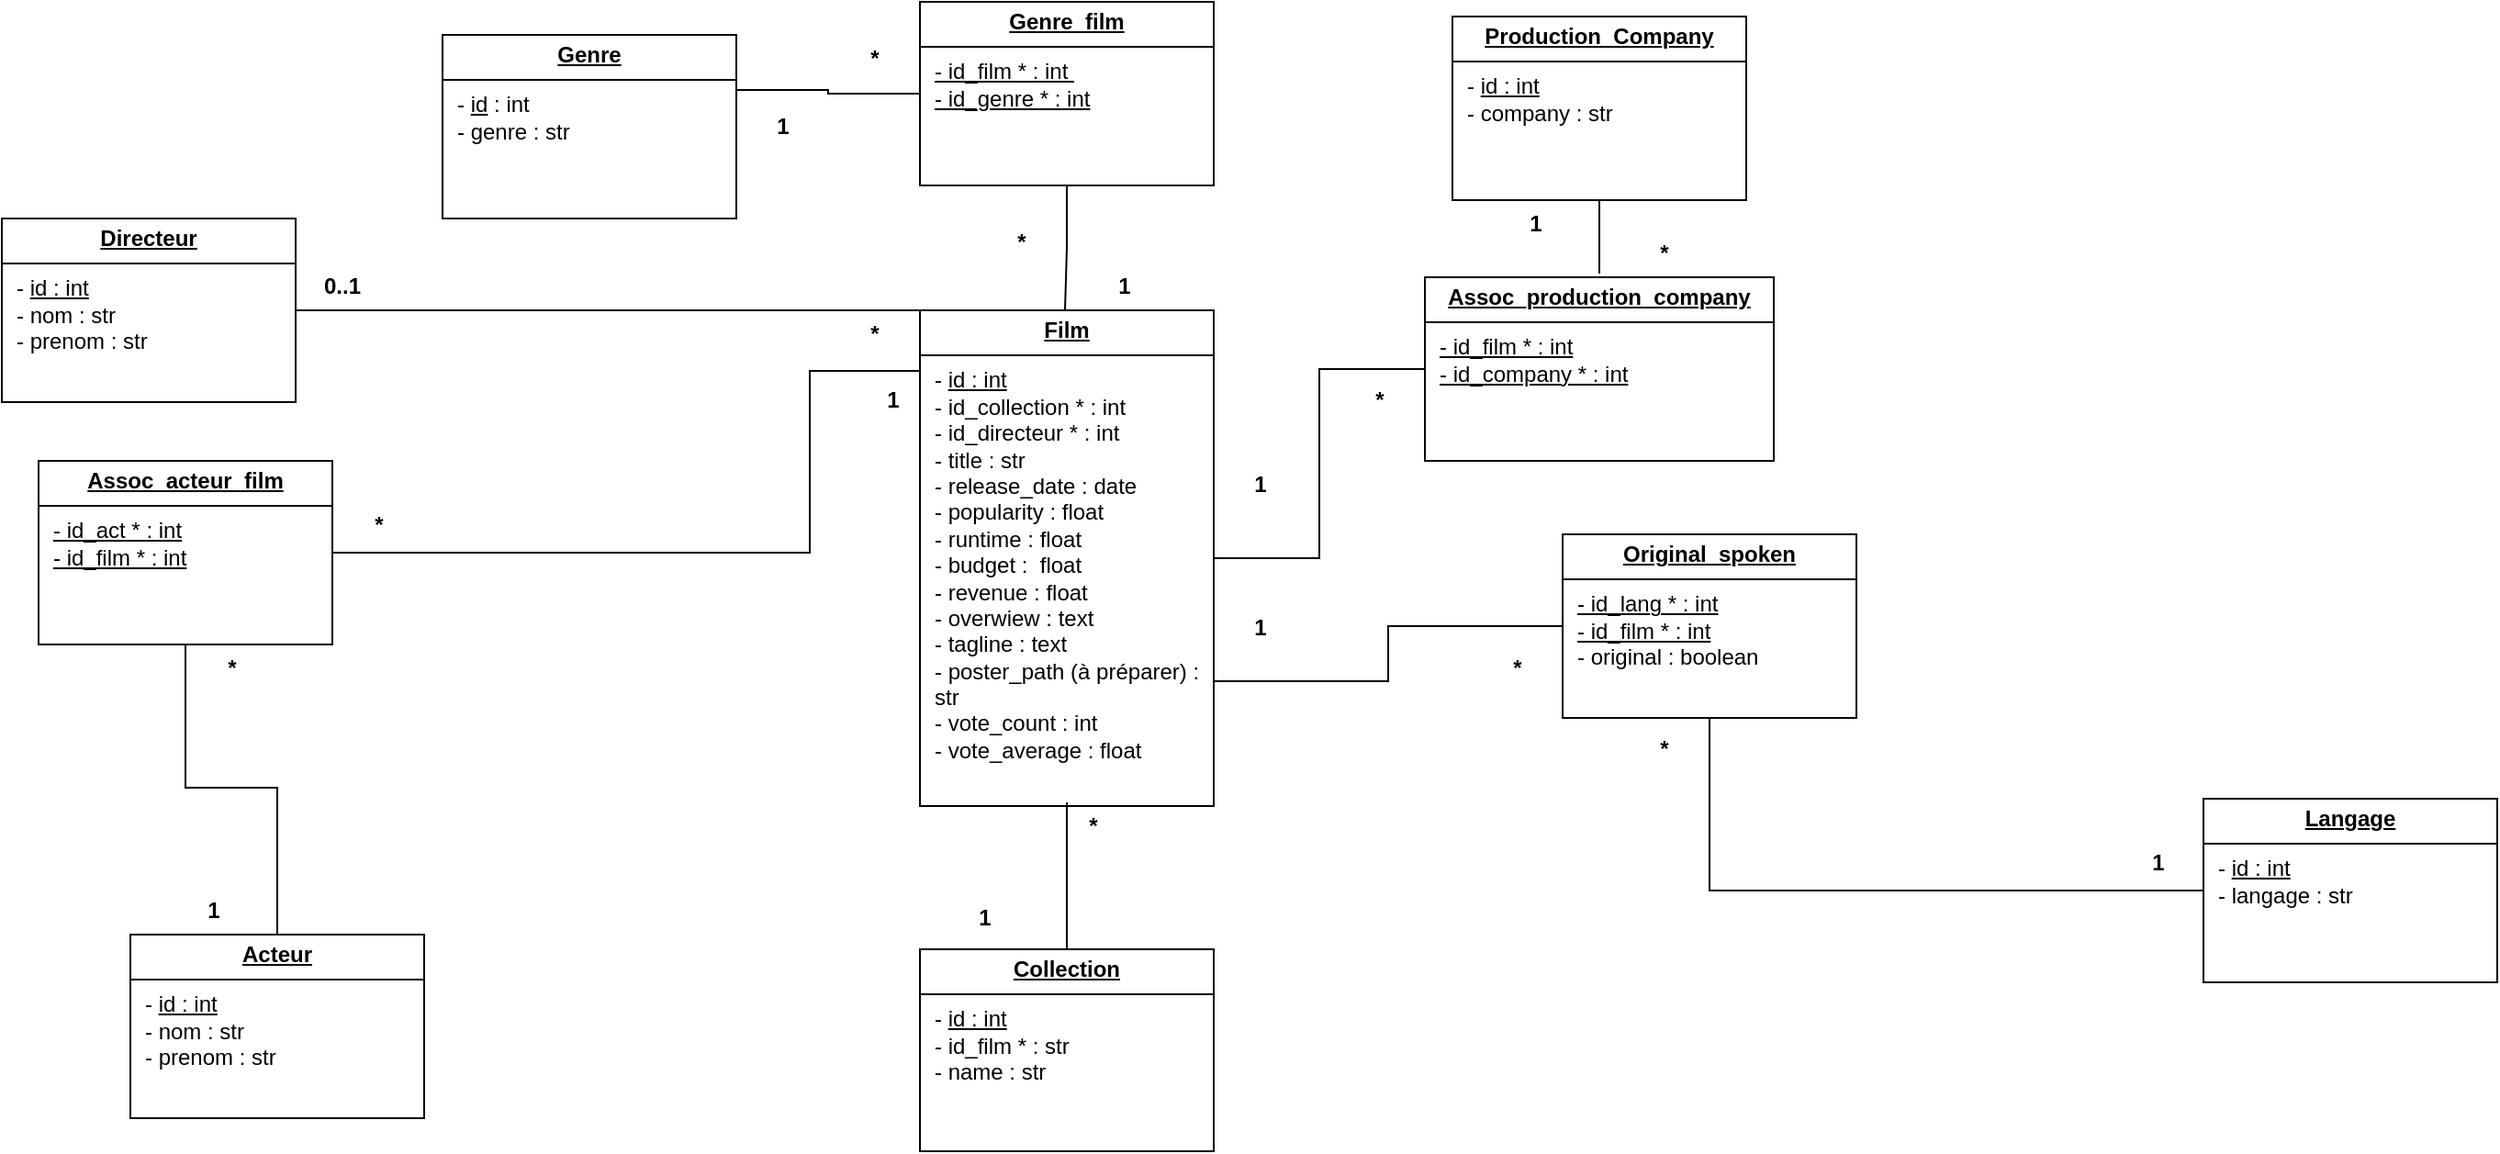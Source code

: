 <mxfile>
    <diagram name="Troisieme_version" id="YauvPk-F1fpuxmVFumh4">
        <mxGraphModel dx="2845" dy="507" grid="1" gridSize="10" guides="1" tooltips="1" connect="1" arrows="1" fold="1" page="1" pageScale="1" pageWidth="827" pageHeight="1169" math="0" shadow="0">
            <root>
                <mxCell id="2UzMBbFxG-jk5nLvKuJf-0"/>
                <mxCell id="2UzMBbFxG-jk5nLvKuJf-1" parent="2UzMBbFxG-jk5nLvKuJf-0"/>
                <mxCell id="2UzMBbFxG-jk5nLvKuJf-2" value="&lt;p style=&quot;margin:0px;margin-top:4px;text-align:center;text-decoration:underline;&quot;&gt;&lt;b&gt;Film&lt;/b&gt;&lt;/p&gt;&lt;hr size=&quot;1&quot; style=&quot;border-style:solid;&quot;&gt;&lt;p style=&quot;margin:0px;margin-left:8px;&quot;&gt;- &lt;u&gt;id : int&lt;/u&gt;&lt;/p&gt;&lt;p style=&quot;margin:0px;margin-left:8px;&quot;&gt;- id_collection * : int&lt;/p&gt;&lt;p style=&quot;margin:0px;margin-left:8px;&quot;&gt;- id_directeur * : int&lt;/p&gt;&lt;p style=&quot;margin:0px;margin-left:8px;&quot;&gt;- title : str&lt;/p&gt;&lt;p style=&quot;margin:0px;margin-left:8px;&quot;&gt;- release_date : date&lt;/p&gt;&lt;p style=&quot;margin:0px;margin-left:8px;&quot;&gt;- popularity : float&lt;/p&gt;&lt;p style=&quot;margin:0px;margin-left:8px;&quot;&gt;- runtime : float&lt;/p&gt;&lt;p style=&quot;margin:0px;margin-left:8px;&quot;&gt;- budget :&amp;nbsp; float&lt;/p&gt;&lt;p style=&quot;margin:0px;margin-left:8px;&quot;&gt;- revenue : float&lt;/p&gt;&lt;p style=&quot;margin: 0px 0px 0px 8px;&quot;&gt;- overwiew : text&lt;/p&gt;&lt;p style=&quot;margin: 0px 0px 0px 8px;&quot;&gt;- tagline : text&lt;/p&gt;&lt;p style=&quot;margin: 0px 0px 0px 8px;&quot;&gt;- poster_path (à préparer) : str&lt;/p&gt;&lt;p style=&quot;margin: 0px 0px 0px 8px;&quot;&gt;- vote_count : int&lt;/p&gt;&lt;p style=&quot;margin: 0px 0px 0px 8px;&quot;&gt;- vote_average : float&lt;/p&gt;" style="verticalAlign=top;align=left;overflow=fill;html=1;whiteSpace=wrap;" parent="2UzMBbFxG-jk5nLvKuJf-1" vertex="1">
                    <mxGeometry x="310" y="200" width="160" height="270" as="geometry"/>
                </mxCell>
                <mxCell id="2UzMBbFxG-jk5nLvKuJf-3" value="&lt;p style=&quot;margin:0px;margin-top:4px;text-align:center;text-decoration:underline;&quot;&gt;&lt;b&gt;Genre&lt;/b&gt;&lt;/p&gt;&lt;hr size=&quot;1&quot; style=&quot;border-style:solid;&quot;&gt;&lt;p style=&quot;margin:0px;margin-left:8px;&quot;&gt;- &lt;u&gt;id&lt;/u&gt; : int&lt;/p&gt;&lt;p style=&quot;margin:0px;margin-left:8px;&quot;&gt;- genre : str&lt;/p&gt;" style="verticalAlign=top;align=left;overflow=fill;html=1;whiteSpace=wrap;" parent="2UzMBbFxG-jk5nLvKuJf-1" vertex="1">
                    <mxGeometry x="50" y="50" width="160" height="100" as="geometry"/>
                </mxCell>
                <mxCell id="2UzMBbFxG-jk5nLvKuJf-4" value="&lt;p style=&quot;margin:0px;margin-top:4px;text-align:center;text-decoration:underline;&quot;&gt;&lt;b&gt;Genre_film&lt;/b&gt;&lt;/p&gt;&lt;hr size=&quot;1&quot; style=&quot;border-style:solid;&quot;&gt;&lt;p style=&quot;margin:0px;margin-left:8px;&quot;&gt;&lt;span style=&quot;background-color: initial;&quot;&gt;&lt;u&gt;- id_film * : int&amp;nbsp;&lt;/u&gt;&lt;/span&gt;&lt;/p&gt;&lt;p style=&quot;margin:0px;margin-left:8px;&quot;&gt;&lt;u&gt;- id_genre * : int&lt;/u&gt;&lt;/p&gt;&lt;p style=&quot;margin:0px;margin-left:8px;&quot;&gt;&lt;br&gt;&lt;/p&gt;&lt;p style=&quot;margin:0px;margin-left:8px;&quot;&gt;&lt;br&gt;&lt;/p&gt;&lt;p style=&quot;margin:0px;margin-left:8px;&quot;&gt;&lt;br&gt;&lt;/p&gt;&lt;p style=&quot;margin:0px;margin-left:8px;&quot;&gt;Traitement à faire sous python pour la colonne genre (| en séparateur)&lt;/p&gt;" style="verticalAlign=top;align=left;overflow=fill;html=1;whiteSpace=wrap;" parent="2UzMBbFxG-jk5nLvKuJf-1" vertex="1">
                    <mxGeometry x="310" y="32" width="160" height="100" as="geometry"/>
                </mxCell>
                <mxCell id="2UzMBbFxG-jk5nLvKuJf-5" style="edgeStyle=orthogonalEdgeStyle;rounded=0;orthogonalLoop=1;jettySize=auto;html=1;endArrow=none;endFill=0;exitX=0;exitY=0.5;exitDx=0;exitDy=0;" parent="2UzMBbFxG-jk5nLvKuJf-1" source="2UzMBbFxG-jk5nLvKuJf-6" target="2UzMBbFxG-jk5nLvKuJf-7" edge="1">
                    <mxGeometry relative="1" as="geometry">
                        <mxPoint x="920" y="430" as="sourcePoint"/>
                    </mxGeometry>
                </mxCell>
                <mxCell id="2UzMBbFxG-jk5nLvKuJf-6" value="&lt;p style=&quot;margin:0px;margin-top:4px;text-align:center;text-decoration:underline;&quot;&gt;&lt;b&gt;Langage&lt;/b&gt;&lt;/p&gt;&lt;hr size=&quot;1&quot; style=&quot;border-style:solid;&quot;&gt;&lt;p style=&quot;margin:0px;margin-left:8px;&quot;&gt;- &lt;u&gt;id : int&lt;/u&gt;&lt;/p&gt;&lt;p style=&quot;margin:0px;margin-left:8px;&quot;&gt;- langage : str&lt;/p&gt;" style="verticalAlign=top;align=left;overflow=fill;html=1;whiteSpace=wrap;" parent="2UzMBbFxG-jk5nLvKuJf-1" vertex="1">
                    <mxGeometry x="1009" y="466" width="160" height="100" as="geometry"/>
                </mxCell>
                <mxCell id="2UzMBbFxG-jk5nLvKuJf-7" value="&lt;p style=&quot;margin:0px;margin-top:4px;text-align:center;text-decoration:underline;&quot;&gt;&lt;b&gt;Original_spoken&lt;/b&gt;&lt;/p&gt;&lt;hr size=&quot;1&quot; style=&quot;border-style:solid;&quot;&gt;&lt;p style=&quot;margin:0px;margin-left:8px;&quot;&gt;&lt;span style=&quot;background-color: initial;&quot;&gt;&lt;u&gt;- id_lang * : int&lt;/u&gt;&lt;/span&gt;&lt;/p&gt;&lt;p style=&quot;margin:0px;margin-left:8px;&quot;&gt;&lt;u&gt;- id_film * : int&lt;/u&gt;&lt;/p&gt;&lt;p style=&quot;margin:0px;margin-left:8px;&quot;&gt;- original : boolean&lt;/p&gt;&lt;p style=&quot;margin:0px;margin-left:8px;&quot;&gt;&lt;br&gt;&lt;/p&gt;&lt;p style=&quot;margin:0px;margin-left:8px;&quot;&gt;&lt;br&gt;&lt;/p&gt;&lt;p style=&quot;margin:0px;margin-left:8px;&quot;&gt;traitement à gérer sous python (original_langage et spoken_langage)&lt;/p&gt;" style="verticalAlign=top;align=left;overflow=fill;html=1;whiteSpace=wrap;" parent="2UzMBbFxG-jk5nLvKuJf-1" vertex="1">
                    <mxGeometry x="660" y="322" width="160" height="100" as="geometry"/>
                </mxCell>
                <mxCell id="2UzMBbFxG-jk5nLvKuJf-9" value="1" style="text;align=center;fontStyle=1;verticalAlign=middle;spacingLeft=3;spacingRight=3;strokeColor=none;rotatable=0;points=[[0,0.5],[1,0.5]];portConstraint=eastwest;html=1;" parent="2UzMBbFxG-jk5nLvKuJf-1" vertex="1">
                    <mxGeometry x="959" y="488" width="50" height="26" as="geometry"/>
                </mxCell>
                <mxCell id="2UzMBbFxG-jk5nLvKuJf-10" value="*" style="text;align=center;fontStyle=1;verticalAlign=middle;spacingLeft=3;spacingRight=3;strokeColor=none;rotatable=0;points=[[0,0.5],[1,0.5]];portConstraint=eastwest;html=1;" parent="2UzMBbFxG-jk5nLvKuJf-1" vertex="1">
                    <mxGeometry x="610" y="382" width="50" height="26" as="geometry"/>
                </mxCell>
                <mxCell id="2UzMBbFxG-jk5nLvKuJf-11" style="edgeStyle=orthogonalEdgeStyle;rounded=0;orthogonalLoop=1;jettySize=auto;html=1;exitX=1;exitY=0.748;exitDx=0;exitDy=0;endArrow=none;endFill=0;exitPerimeter=0;" parent="2UzMBbFxG-jk5nLvKuJf-1" source="2UzMBbFxG-jk5nLvKuJf-2" target="2UzMBbFxG-jk5nLvKuJf-7" edge="1">
                    <mxGeometry relative="1" as="geometry">
                        <mxPoint x="210" y="450" as="sourcePoint"/>
                        <mxPoint x="320" y="450" as="targetPoint"/>
                    </mxGeometry>
                </mxCell>
                <mxCell id="2UzMBbFxG-jk5nLvKuJf-13" value="1" style="text;align=center;fontStyle=1;verticalAlign=middle;spacingLeft=3;spacingRight=3;strokeColor=none;rotatable=0;points=[[0,0.5],[1,0.5]];portConstraint=eastwest;html=1;" parent="2UzMBbFxG-jk5nLvKuJf-1" vertex="1">
                    <mxGeometry x="714" y="176" width="50" height="26" as="geometry"/>
                </mxCell>
                <mxCell id="2UzMBbFxG-jk5nLvKuJf-14" style="edgeStyle=orthogonalEdgeStyle;rounded=0;orthogonalLoop=1;jettySize=auto;html=1;exitX=0.5;exitY=1;exitDx=0;exitDy=0;endArrow=none;endFill=0;" parent="2UzMBbFxG-jk5nLvKuJf-1" source="2UzMBbFxG-jk5nLvKuJf-4" edge="1">
                    <mxGeometry relative="1" as="geometry">
                        <mxPoint x="389" y="170" as="sourcePoint"/>
                        <mxPoint x="389" y="200" as="targetPoint"/>
                    </mxGeometry>
                </mxCell>
                <mxCell id="2UzMBbFxG-jk5nLvKuJf-15" value="1" style="text;align=center;fontStyle=1;verticalAlign=middle;spacingLeft=3;spacingRight=3;strokeColor=none;rotatable=0;points=[[0,0.5],[1,0.5]];portConstraint=eastwest;html=1;" parent="2UzMBbFxG-jk5nLvKuJf-1" vertex="1">
                    <mxGeometry x="396" y="174" width="50" height="26" as="geometry"/>
                </mxCell>
                <mxCell id="2UzMBbFxG-jk5nLvKuJf-16" value="*" style="text;align=center;fontStyle=1;verticalAlign=middle;spacingLeft=3;spacingRight=3;strokeColor=none;rotatable=0;points=[[0,0.5],[1,0.5]];portConstraint=eastwest;html=1;" parent="2UzMBbFxG-jk5nLvKuJf-1" vertex="1">
                    <mxGeometry x="340" y="150" width="50" height="26" as="geometry"/>
                </mxCell>
                <mxCell id="2UzMBbFxG-jk5nLvKuJf-17" style="edgeStyle=orthogonalEdgeStyle;rounded=0;orthogonalLoop=1;jettySize=auto;html=1;exitX=1;exitY=0.5;exitDx=0;exitDy=0;endArrow=none;endFill=0;entryX=0;entryY=0.5;entryDx=0;entryDy=0;" parent="2UzMBbFxG-jk5nLvKuJf-1" source="2UzMBbFxG-jk5nLvKuJf-3" target="2UzMBbFxG-jk5nLvKuJf-4" edge="1">
                    <mxGeometry relative="1" as="geometry">
                        <mxPoint x="400" y="160" as="sourcePoint"/>
                        <mxPoint x="399" y="240" as="targetPoint"/>
                        <Array as="points">
                            <mxPoint x="210" y="80"/>
                            <mxPoint x="260" y="80"/>
                            <mxPoint x="260" y="82"/>
                        </Array>
                    </mxGeometry>
                </mxCell>
                <mxCell id="2UzMBbFxG-jk5nLvKuJf-18" value="*" style="text;align=center;fontStyle=1;verticalAlign=middle;spacingLeft=3;spacingRight=3;strokeColor=none;rotatable=0;points=[[0,0.5],[1,0.5]];portConstraint=eastwest;html=1;" parent="2UzMBbFxG-jk5nLvKuJf-1" vertex="1">
                    <mxGeometry x="260" y="50" width="50" height="26" as="geometry"/>
                </mxCell>
                <mxCell id="2UzMBbFxG-jk5nLvKuJf-19" value="1" style="text;align=center;fontStyle=1;verticalAlign=middle;spacingLeft=3;spacingRight=3;strokeColor=none;rotatable=0;points=[[0,0.5],[1,0.5]];portConstraint=eastwest;html=1;" parent="2UzMBbFxG-jk5nLvKuJf-1" vertex="1">
                    <mxGeometry x="210" y="87" width="50" height="26" as="geometry"/>
                </mxCell>
                <mxCell id="2UzMBbFxG-jk5nLvKuJf-23" value="&lt;p style=&quot;margin:0px;margin-top:4px;text-align:center;text-decoration:underline;&quot;&gt;&lt;b&gt;Production_Company&lt;/b&gt;&lt;/p&gt;&lt;hr size=&quot;1&quot; style=&quot;border-style:solid;&quot;&gt;&lt;p style=&quot;margin:0px;margin-left:8px;&quot;&gt;- &lt;u&gt;id : int&lt;/u&gt;&lt;/p&gt;&lt;p style=&quot;margin:0px;margin-left:8px;&quot;&gt;- company : str&lt;/p&gt;" style="verticalAlign=top;align=left;overflow=fill;html=1;whiteSpace=wrap;" parent="2UzMBbFxG-jk5nLvKuJf-1" vertex="1">
                    <mxGeometry x="600" y="40" width="160" height="100" as="geometry"/>
                </mxCell>
                <mxCell id="2UzMBbFxG-jk5nLvKuJf-24" value="&lt;p style=&quot;margin:0px;margin-top:4px;text-align:center;text-decoration:underline;&quot;&gt;&lt;b&gt;Assoc_production_company&lt;/b&gt;&lt;/p&gt;&lt;hr size=&quot;1&quot; style=&quot;border-style:solid;&quot;&gt;&lt;p style=&quot;margin:0px;margin-left:8px;&quot;&gt;&lt;span style=&quot;background-color: initial;&quot;&gt;&lt;u&gt;- id_film * : int&lt;/u&gt;&lt;/span&gt;&lt;/p&gt;&lt;p style=&quot;margin:0px;margin-left:8px;&quot;&gt;&lt;u&gt;- id_company * : int&lt;/u&gt;&lt;/p&gt;" style="verticalAlign=top;align=left;overflow=fill;html=1;whiteSpace=wrap;" parent="2UzMBbFxG-jk5nLvKuJf-1" vertex="1">
                    <mxGeometry x="585" y="182" width="190" height="100" as="geometry"/>
                </mxCell>
                <mxCell id="2UzMBbFxG-jk5nLvKuJf-25" style="edgeStyle=orthogonalEdgeStyle;rounded=0;orthogonalLoop=1;jettySize=auto;html=1;exitX=0;exitY=0.5;exitDx=0;exitDy=0;endArrow=none;endFill=0;entryX=1;entryY=0.5;entryDx=0;entryDy=0;" parent="2UzMBbFxG-jk5nLvKuJf-1" source="2UzMBbFxG-jk5nLvKuJf-24" target="2UzMBbFxG-jk5nLvKuJf-2" edge="1">
                    <mxGeometry relative="1" as="geometry">
                        <mxPoint x="400" y="160" as="sourcePoint"/>
                        <mxPoint x="399" y="240" as="targetPoint"/>
                    </mxGeometry>
                </mxCell>
                <mxCell id="2UzMBbFxG-jk5nLvKuJf-26" value="1" style="text;align=center;fontStyle=1;verticalAlign=middle;spacingLeft=3;spacingRight=3;strokeColor=none;rotatable=0;points=[[0,0.5],[1,0.5]];portConstraint=eastwest;html=1;" parent="2UzMBbFxG-jk5nLvKuJf-1" vertex="1">
                    <mxGeometry x="470" y="282" width="50" height="26" as="geometry"/>
                </mxCell>
                <mxCell id="2UzMBbFxG-jk5nLvKuJf-27" value="*" style="text;align=center;fontStyle=1;verticalAlign=middle;spacingLeft=3;spacingRight=3;strokeColor=none;rotatable=0;points=[[0,0.5],[1,0.5]];portConstraint=eastwest;html=1;" parent="2UzMBbFxG-jk5nLvKuJf-1" vertex="1">
                    <mxGeometry x="535" y="236" width="50" height="26" as="geometry"/>
                </mxCell>
                <mxCell id="2UzMBbFxG-jk5nLvKuJf-28" style="edgeStyle=orthogonalEdgeStyle;rounded=0;orthogonalLoop=1;jettySize=auto;html=1;exitX=0.5;exitY=1;exitDx=0;exitDy=0;endArrow=none;endFill=0;" parent="2UzMBbFxG-jk5nLvKuJf-1" source="2UzMBbFxG-jk5nLvKuJf-23" edge="1">
                    <mxGeometry relative="1" as="geometry">
                        <mxPoint x="595" y="236" as="sourcePoint"/>
                        <mxPoint x="680" y="180" as="targetPoint"/>
                    </mxGeometry>
                </mxCell>
                <mxCell id="2UzMBbFxG-jk5nLvKuJf-29" value="1" style="text;align=center;fontStyle=1;verticalAlign=middle;spacingLeft=3;spacingRight=3;strokeColor=none;rotatable=0;points=[[0,0.5],[1,0.5]];portConstraint=eastwest;html=1;" parent="2UzMBbFxG-jk5nLvKuJf-1" vertex="1">
                    <mxGeometry x="620" y="136" width="50" height="34" as="geometry"/>
                </mxCell>
                <mxCell id="2UzMBbFxG-jk5nLvKuJf-30" value="*" style="text;align=center;fontStyle=1;verticalAlign=middle;spacingLeft=3;spacingRight=3;strokeColor=none;rotatable=0;points=[[0,0.5],[1,0.5]];portConstraint=eastwest;html=1;" parent="2UzMBbFxG-jk5nLvKuJf-1" vertex="1">
                    <mxGeometry x="690" y="156" width="50" height="26" as="geometry"/>
                </mxCell>
                <mxCell id="2UzMBbFxG-jk5nLvKuJf-38" value="&lt;p style=&quot;margin:0px;margin-top:4px;text-align:center;text-decoration:underline;&quot;&gt;&lt;b&gt;Collection&lt;/b&gt;&lt;/p&gt;&lt;hr size=&quot;1&quot; style=&quot;border-style:solid;&quot;&gt;&lt;p style=&quot;margin:0px;margin-left:8px;&quot;&gt;- &lt;u&gt;id : int&lt;/u&gt;&lt;/p&gt;&lt;p style=&quot;margin:0px;margin-left:8px;&quot;&gt;- id_film * : str&lt;/p&gt;&lt;p style=&quot;margin:0px;margin-left:8px;&quot;&gt;- name : str&lt;/p&gt;&lt;p style=&quot;margin:0px;margin-left:8px;&quot;&gt;&lt;br&gt;&lt;/p&gt;" style="verticalAlign=top;align=left;overflow=fill;html=1;whiteSpace=wrap;" parent="2UzMBbFxG-jk5nLvKuJf-1" vertex="1">
                    <mxGeometry x="310" y="548" width="160" height="110" as="geometry"/>
                </mxCell>
                <mxCell id="2UzMBbFxG-jk5nLvKuJf-43" style="edgeStyle=orthogonalEdgeStyle;rounded=0;orthogonalLoop=1;jettySize=auto;html=1;endArrow=none;endFill=0;exitX=0.5;exitY=1;exitDx=0;exitDy=0;entryX=0.5;entryY=0;entryDx=0;entryDy=0;" parent="2UzMBbFxG-jk5nLvKuJf-1" target="2UzMBbFxG-jk5nLvKuJf-38" edge="1">
                    <mxGeometry relative="1" as="geometry">
                        <mxPoint x="390" y="468" as="sourcePoint"/>
                        <mxPoint x="530" y="568" as="targetPoint"/>
                        <Array as="points">
                            <mxPoint x="390" y="538"/>
                            <mxPoint x="390" y="538"/>
                        </Array>
                    </mxGeometry>
                </mxCell>
                <mxCell id="v6lag2_lKAMTokFdCcw8-0" value="&lt;p style=&quot;margin:0px;margin-top:4px;text-align:center;text-decoration:underline;&quot;&gt;&lt;b&gt;Directeur&lt;/b&gt;&lt;/p&gt;&lt;hr size=&quot;1&quot; style=&quot;border-style:solid;&quot;&gt;&lt;p style=&quot;margin:0px;margin-left:8px;&quot;&gt;- &lt;u&gt;id : int&lt;/u&gt;&lt;/p&gt;&lt;p style=&quot;margin:0px;margin-left:8px;&quot;&gt;- nom : str&lt;/p&gt;&lt;p style=&quot;margin:0px;margin-left:8px;&quot;&gt;- prenom : str&lt;/p&gt;" style="verticalAlign=top;align=left;overflow=fill;html=1;whiteSpace=wrap;" parent="2UzMBbFxG-jk5nLvKuJf-1" vertex="1">
                    <mxGeometry x="-190" y="150" width="160" height="100" as="geometry"/>
                </mxCell>
                <mxCell id="v6lag2_lKAMTokFdCcw8-2" value="&lt;p style=&quot;margin:0px;margin-top:4px;text-align:center;text-decoration:underline;&quot;&gt;&lt;b&gt;Acteur&lt;/b&gt;&lt;/p&gt;&lt;hr size=&quot;1&quot; style=&quot;border-style:solid;&quot;&gt;&lt;p style=&quot;margin:0px;margin-left:8px;&quot;&gt;- &lt;u&gt;id : int&lt;/u&gt;&lt;/p&gt;&lt;p style=&quot;margin:0px;margin-left:8px;&quot;&gt;- nom : str&lt;/p&gt;&lt;p style=&quot;margin:0px;margin-left:8px;&quot;&gt;- prenom : str&lt;/p&gt;" style="verticalAlign=top;align=left;overflow=fill;html=1;whiteSpace=wrap;" parent="2UzMBbFxG-jk5nLvKuJf-1" vertex="1">
                    <mxGeometry x="-120" y="540" width="160" height="100" as="geometry"/>
                </mxCell>
                <mxCell id="v6lag2_lKAMTokFdCcw8-3" style="edgeStyle=orthogonalEdgeStyle;rounded=0;orthogonalLoop=1;jettySize=auto;html=1;exitX=1;exitY=0.5;exitDx=0;exitDy=0;endArrow=none;endFill=0;entryX=0;entryY=0;entryDx=0;entryDy=0;" parent="2UzMBbFxG-jk5nLvKuJf-1" source="v6lag2_lKAMTokFdCcw8-0" target="2UzMBbFxG-jk5nLvKuJf-2" edge="1">
                    <mxGeometry relative="1" as="geometry">
                        <mxPoint x="49.75" y="375" as="sourcePoint"/>
                        <mxPoint x="109.75" y="340" as="targetPoint"/>
                        <Array as="points">
                            <mxPoint x="220" y="200"/>
                            <mxPoint x="220" y="200"/>
                        </Array>
                    </mxGeometry>
                </mxCell>
                <mxCell id="v6lag2_lKAMTokFdCcw8-4" value="0..1" style="text;align=center;fontStyle=1;verticalAlign=middle;spacingLeft=3;spacingRight=3;strokeColor=none;rotatable=0;points=[[0,0.5],[1,0.5]];portConstraint=eastwest;html=1;" parent="2UzMBbFxG-jk5nLvKuJf-1" vertex="1">
                    <mxGeometry x="-30" y="174" width="50" height="26" as="geometry"/>
                </mxCell>
                <mxCell id="v6lag2_lKAMTokFdCcw8-5" value="*" style="text;align=center;fontStyle=1;verticalAlign=middle;spacingLeft=3;spacingRight=3;strokeColor=none;rotatable=0;points=[[0,0.5],[1,0.5]];portConstraint=eastwest;html=1;" parent="2UzMBbFxG-jk5nLvKuJf-1" vertex="1">
                    <mxGeometry x="260" y="200" width="50" height="26" as="geometry"/>
                </mxCell>
                <mxCell id="v6lag2_lKAMTokFdCcw8-6" value="&lt;p style=&quot;margin:0px;margin-top:4px;text-align:center;text-decoration:underline;&quot;&gt;&lt;b&gt;Assoc_acteur_film&lt;/b&gt;&lt;/p&gt;&lt;hr size=&quot;1&quot; style=&quot;border-style:solid;&quot;&gt;&lt;p style=&quot;margin:0px;margin-left:8px;&quot;&gt;&lt;span style=&quot;background-color: initial;&quot;&gt;&lt;u&gt;- id_act * : int&lt;/u&gt;&lt;/span&gt;&lt;/p&gt;&lt;p style=&quot;margin:0px;margin-left:8px;&quot;&gt;&lt;u&gt;- id_film * : int&lt;/u&gt;&lt;/p&gt;" style="verticalAlign=top;align=left;overflow=fill;html=1;whiteSpace=wrap;" parent="2UzMBbFxG-jk5nLvKuJf-1" vertex="1">
                    <mxGeometry x="-170" y="282" width="160" height="100" as="geometry"/>
                </mxCell>
                <mxCell id="v6lag2_lKAMTokFdCcw8-7" style="edgeStyle=orthogonalEdgeStyle;rounded=0;orthogonalLoop=1;jettySize=auto;html=1;endArrow=none;endFill=0;entryX=0.5;entryY=0;entryDx=0;entryDy=0;exitX=0.5;exitY=1;exitDx=0;exitDy=0;" parent="2UzMBbFxG-jk5nLvKuJf-1" source="v6lag2_lKAMTokFdCcw8-6" target="v6lag2_lKAMTokFdCcw8-2" edge="1">
                    <mxGeometry relative="1" as="geometry">
                        <mxPoint x="-90" y="394" as="sourcePoint"/>
                        <mxPoint x="270" y="790" as="targetPoint"/>
                        <Array as="points">
                            <mxPoint x="-90" y="460"/>
                            <mxPoint x="-40" y="460"/>
                        </Array>
                    </mxGeometry>
                </mxCell>
                <mxCell id="v6lag2_lKAMTokFdCcw8-8" value="1" style="text;align=center;fontStyle=1;verticalAlign=middle;spacingLeft=3;spacingRight=3;strokeColor=none;rotatable=0;points=[[0,0.5],[1,0.5]];portConstraint=eastwest;html=1;" parent="2UzMBbFxG-jk5nLvKuJf-1" vertex="1">
                    <mxGeometry x="-100" y="514" width="50" height="26" as="geometry"/>
                </mxCell>
                <mxCell id="v6lag2_lKAMTokFdCcw8-9" value="*" style="text;align=center;fontStyle=1;verticalAlign=middle;spacingLeft=3;spacingRight=3;strokeColor=none;rotatable=0;points=[[0,0.5],[1,0.5]];portConstraint=eastwest;html=1;" parent="2UzMBbFxG-jk5nLvKuJf-1" vertex="1">
                    <mxGeometry x="-10" y="304" width="50" height="26" as="geometry"/>
                </mxCell>
                <mxCell id="v6lag2_lKAMTokFdCcw8-11" value="1" style="text;align=center;fontStyle=1;verticalAlign=middle;spacingLeft=3;spacingRight=3;strokeColor=none;rotatable=0;points=[[0,0.5],[1,0.5]];portConstraint=eastwest;html=1;" parent="2UzMBbFxG-jk5nLvKuJf-1" vertex="1">
                    <mxGeometry x="270" y="236" width="50" height="26" as="geometry"/>
                </mxCell>
                <mxCell id="v6lag2_lKAMTokFdCcw8-14" style="edgeStyle=orthogonalEdgeStyle;rounded=0;orthogonalLoop=1;jettySize=auto;html=1;endArrow=none;endFill=0;entryX=1;entryY=0.5;entryDx=0;entryDy=0;exitX=0;exitY=0.25;exitDx=0;exitDy=0;" parent="2UzMBbFxG-jk5nLvKuJf-1" source="2UzMBbFxG-jk5nLvKuJf-2" target="v6lag2_lKAMTokFdCcw8-6" edge="1">
                    <mxGeometry relative="1" as="geometry">
                        <mxPoint x="360" y="277.25" as="sourcePoint"/>
                        <mxPoint x="220" y="398.75" as="targetPoint"/>
                        <Array as="points">
                            <mxPoint x="250" y="233"/>
                            <mxPoint x="250" y="332"/>
                        </Array>
                    </mxGeometry>
                </mxCell>
                <mxCell id="v6lag2_lKAMTokFdCcw8-15" value="*" style="text;align=center;fontStyle=1;verticalAlign=middle;spacingLeft=3;spacingRight=3;strokeColor=none;rotatable=0;points=[[0,0.5],[1,0.5]];portConstraint=eastwest;html=1;" parent="2UzMBbFxG-jk5nLvKuJf-1" vertex="1">
                    <mxGeometry x="-90" y="382" width="50" height="26" as="geometry"/>
                </mxCell>
                <mxCell id="bw-bmElaB9IqUnMvs87G-1" value="1" style="text;align=center;fontStyle=1;verticalAlign=middle;spacingLeft=3;spacingRight=3;strokeColor=none;rotatable=0;points=[[0,0.5],[1,0.5]];portConstraint=eastwest;html=1;" parent="2UzMBbFxG-jk5nLvKuJf-1" vertex="1">
                    <mxGeometry x="470" y="360" width="50" height="26" as="geometry"/>
                </mxCell>
                <mxCell id="bw-bmElaB9IqUnMvs87G-3" value="*" style="text;align=center;fontStyle=1;verticalAlign=middle;spacingLeft=3;spacingRight=3;strokeColor=none;rotatable=0;points=[[0,0.5],[1,0.5]];portConstraint=eastwest;html=1;" parent="2UzMBbFxG-jk5nLvKuJf-1" vertex="1">
                    <mxGeometry x="690" y="426" width="50" height="26" as="geometry"/>
                </mxCell>
                <mxCell id="D5rh6VKLGtbffhpy3Fn9-0" value="*" style="text;align=center;fontStyle=1;verticalAlign=middle;spacingLeft=3;spacingRight=3;strokeColor=none;rotatable=0;points=[[0,0.5],[1,0.5]];portConstraint=eastwest;html=1;" parent="2UzMBbFxG-jk5nLvKuJf-1" vertex="1">
                    <mxGeometry x="379" y="468" width="50" height="26" as="geometry"/>
                </mxCell>
                <mxCell id="D5rh6VKLGtbffhpy3Fn9-1" value="1" style="text;align=center;fontStyle=1;verticalAlign=middle;spacingLeft=3;spacingRight=3;strokeColor=none;rotatable=0;points=[[0,0.5],[1,0.5]];portConstraint=eastwest;html=1;" parent="2UzMBbFxG-jk5nLvKuJf-1" vertex="1">
                    <mxGeometry x="320" y="518" width="50" height="26" as="geometry"/>
                </mxCell>
            </root>
        </mxGraphModel>
    </diagram>
</mxfile>